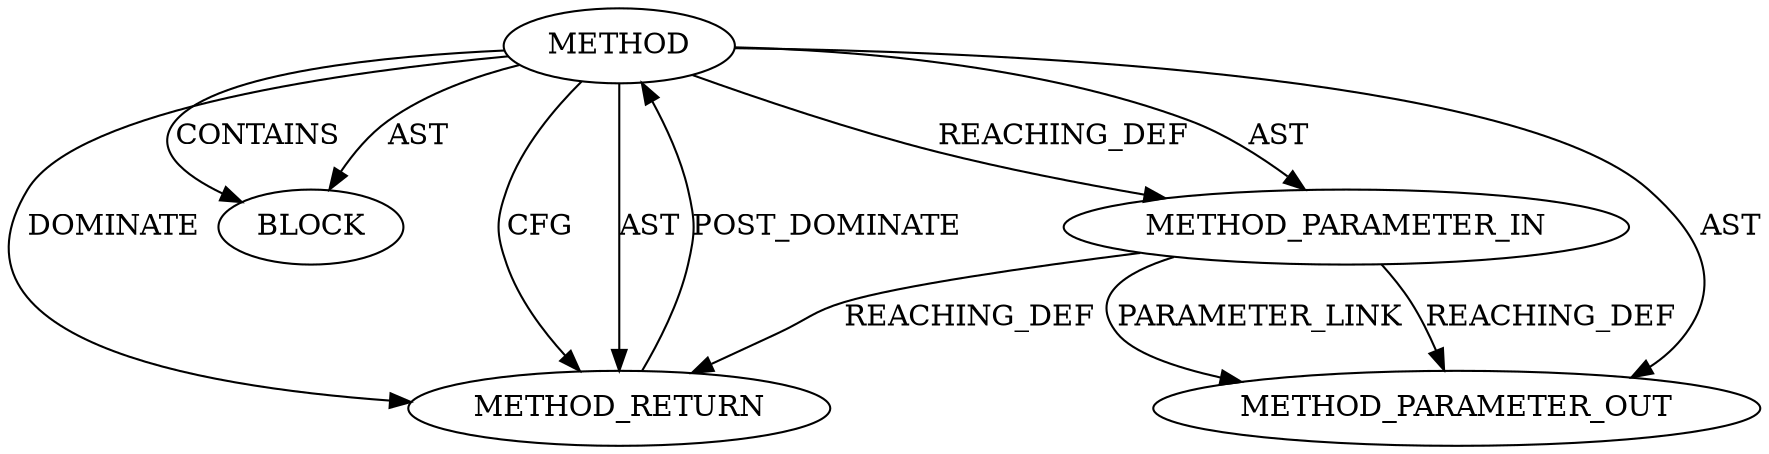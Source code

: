 digraph {
  25921 [label=METHOD AST_PARENT_TYPE="NAMESPACE_BLOCK" AST_PARENT_FULL_NAME="<global>" ORDER=0 CODE="<empty>" FULL_NAME="EVP_CIPHER_nid" IS_EXTERNAL=true FILENAME="<empty>" SIGNATURE="" NAME="EVP_CIPHER_nid"]
  27373 [label=METHOD_PARAMETER_OUT ORDER=1 CODE="p1" IS_VARIADIC=false TYPE_FULL_NAME="ANY" EVALUATION_STRATEGY="BY_VALUE" INDEX=1 NAME="p1"]
  25923 [label=BLOCK ORDER=1 ARGUMENT_INDEX=1 CODE="<empty>" TYPE_FULL_NAME="ANY"]
  25924 [label=METHOD_RETURN ORDER=2 CODE="RET" TYPE_FULL_NAME="ANY" EVALUATION_STRATEGY="BY_VALUE"]
  25922 [label=METHOD_PARAMETER_IN ORDER=1 CODE="p1" IS_VARIADIC=false TYPE_FULL_NAME="ANY" EVALUATION_STRATEGY="BY_VALUE" INDEX=1 NAME="p1"]
  25921 -> 25924 [label=CFG ]
  25921 -> 25922 [label=REACHING_DEF VARIABLE=""]
  25921 -> 27373 [label=AST ]
  25922 -> 27373 [label=REACHING_DEF VARIABLE="p1"]
  25921 -> 25923 [label=CONTAINS ]
  25922 -> 25924 [label=REACHING_DEF VARIABLE="p1"]
  25921 -> 25924 [label=AST ]
  25921 -> 25924 [label=DOMINATE ]
  25921 -> 25923 [label=AST ]
  25921 -> 25922 [label=AST ]
  25922 -> 27373 [label=PARAMETER_LINK ]
  25924 -> 25921 [label=POST_DOMINATE ]
}
